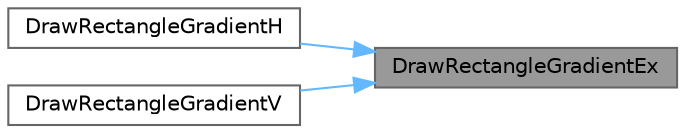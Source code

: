 digraph "DrawRectangleGradientEx"
{
 // LATEX_PDF_SIZE
  bgcolor="transparent";
  edge [fontname=Helvetica,fontsize=10,labelfontname=Helvetica,labelfontsize=10];
  node [fontname=Helvetica,fontsize=10,shape=box,height=0.2,width=0.4];
  rankdir="RL";
  Node1 [id="Node000001",label="DrawRectangleGradientEx",height=0.2,width=0.4,color="gray40", fillcolor="grey60", style="filled", fontcolor="black",tooltip=" "];
  Node1 -> Node2 [id="edge5_Node000001_Node000002",dir="back",color="steelblue1",style="solid",tooltip=" "];
  Node2 [id="Node000002",label="DrawRectangleGradientH",height=0.2,width=0.4,color="grey40", fillcolor="white", style="filled",URL="$_classes_2lib_2rshapes_8c.html#a81a6faeeab336e8d16ab25412d6f446d",tooltip=" "];
  Node1 -> Node3 [id="edge6_Node000001_Node000003",dir="back",color="steelblue1",style="solid",tooltip=" "];
  Node3 [id="Node000003",label="DrawRectangleGradientV",height=0.2,width=0.4,color="grey40", fillcolor="white", style="filled",URL="$_classes_2lib_2rshapes_8c.html#a47afdb4649fdec1cc301c2d037aa4078",tooltip=" "];
}
